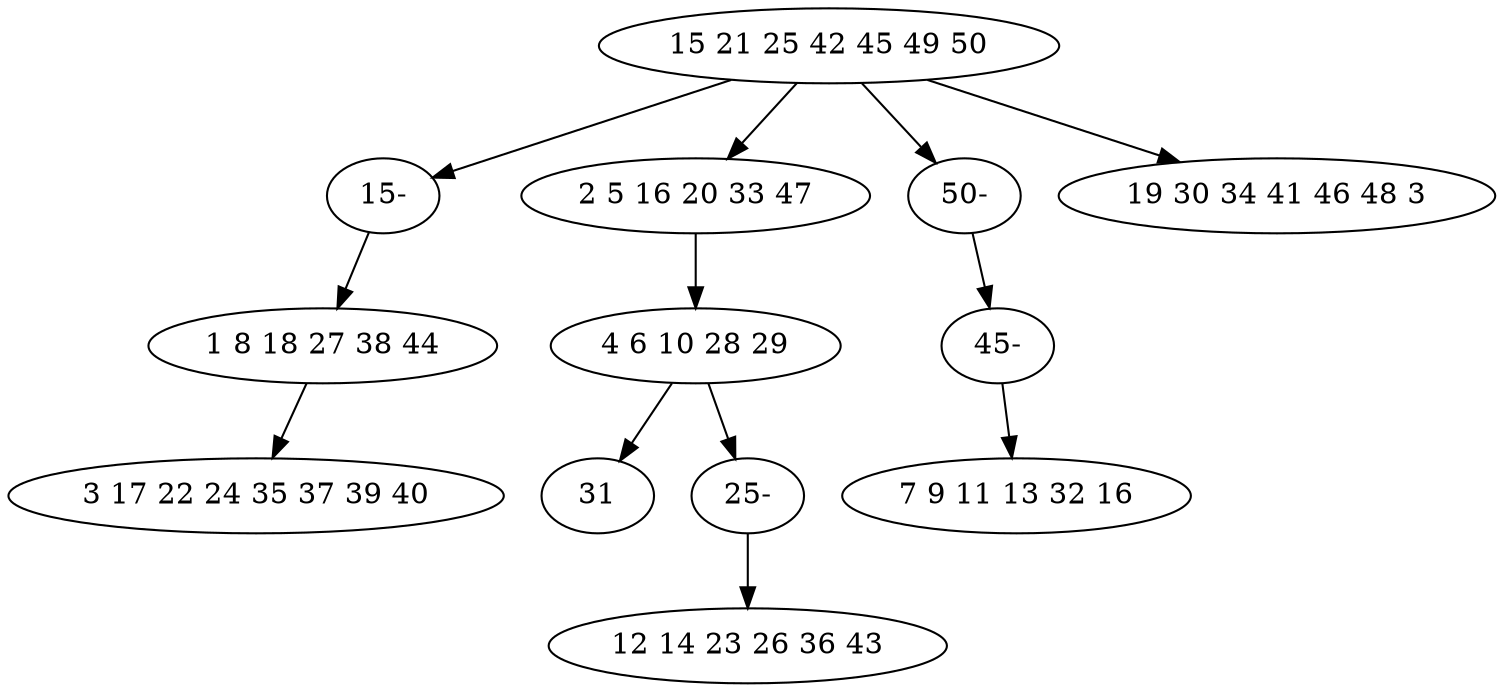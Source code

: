digraph true_tree {
	"0" -> "12"
	"0" -> "2"
	"0" -> "9"
	"2" -> "4"
	"1" -> "5"
	"0" -> "6"
	"4" -> "7"
	"4" -> "11"
	"9" -> "10"
	"10" -> "3"
	"11" -> "8"
	"12" -> "1"
	"0" [label="15 21 25 42 45 49 50"];
	"1" [label="1 8 18 27 38 44"];
	"2" [label="2 5 16 20 33 47"];
	"3" [label="7 9 11 13 32 16"];
	"4" [label="4 6 10 28 29"];
	"5" [label="3 17 22 24 35 37 39 40"];
	"6" [label="19 30 34 41 46 48 3"];
	"7" [label="31"];
	"8" [label="12 14 23 26 36 43"];
	"9" [label="50-"];
	"10" [label="45-"];
	"11" [label="25-"];
	"12" [label="15-"];
}
